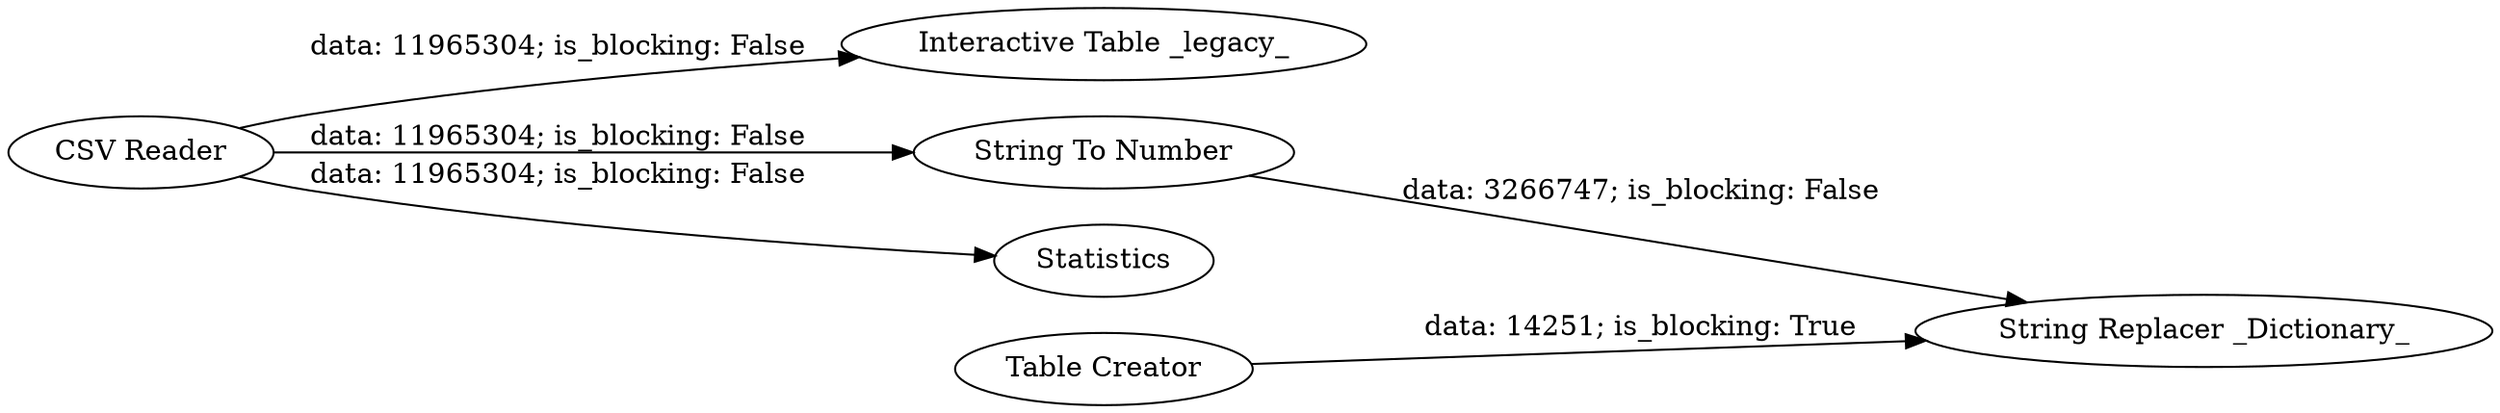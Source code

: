 digraph {
	"-2120341370288308262_2" [label="Interactive Table _legacy_"]
	"-2120341370288308262_4" [label="String To Number"]
	"-2120341370288308262_1" [label="CSV Reader"]
	"-2120341370288308262_5" [label="String Replacer _Dictionary_"]
	"-2120341370288308262_3" [label=Statistics]
	"-2120341370288308262_6" [label="Table Creator"]
	"-2120341370288308262_1" -> "-2120341370288308262_3" [label="data: 11965304; is_blocking: False"]
	"-2120341370288308262_6" -> "-2120341370288308262_5" [label="data: 14251; is_blocking: True"]
	"-2120341370288308262_4" -> "-2120341370288308262_5" [label="data: 3266747; is_blocking: False"]
	"-2120341370288308262_1" -> "-2120341370288308262_2" [label="data: 11965304; is_blocking: False"]
	"-2120341370288308262_1" -> "-2120341370288308262_4" [label="data: 11965304; is_blocking: False"]
	rankdir=LR
}

